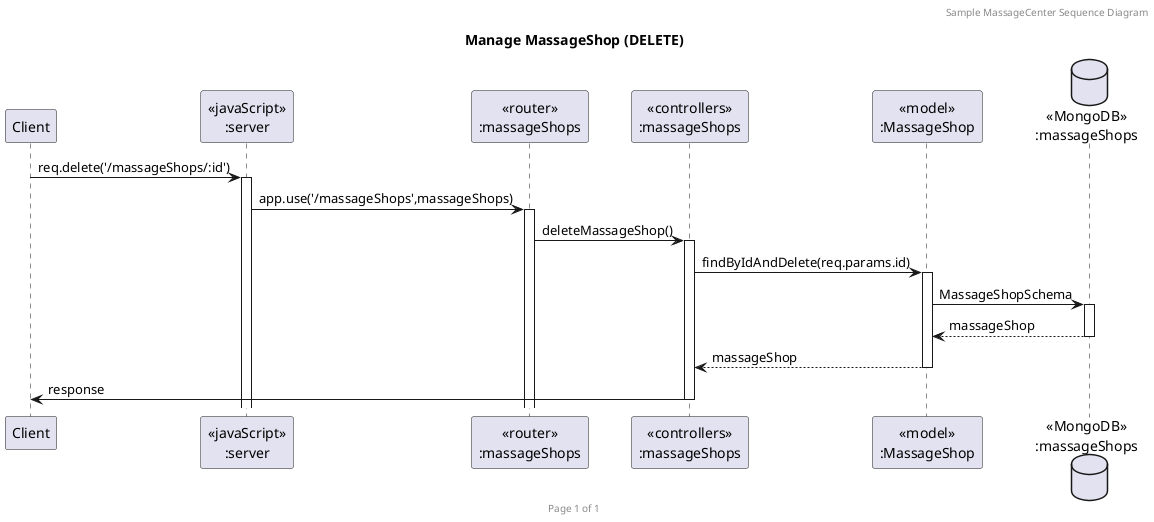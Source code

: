 @startuml Manage MassageShop (DELETE)

header Sample MassageCenter Sequence Diagram
footer Page %page% of %lastpage%
title "Manage MassageShop (DELETE)"

participant "Client" as client
participant "<<javaScript>>\n:server" as server
participant "<<router>>\n:massageShops" as routerMassageShops
participant "<<controllers>>\n:massageShops" as controllersMassageShops
participant "<<model>>\n:MassageShop" as modelMassageShop
database "<<MongoDB>>\n:massageShops" as MassageShopsDatabase

client->server ++:req.delete('/massageShops/:id')
server->routerMassageShops ++:app.use('/massageShops',massageShops)
routerMassageShops -> controllersMassageShops ++:deleteMassageShop()
controllersMassageShops->modelMassageShop ++:findByIdAndDelete(req.params.id)
modelMassageShop ->MassageShopsDatabase ++: MassageShopSchema
MassageShopsDatabase --> modelMassageShop --: massageShop
controllersMassageShops <-- modelMassageShop --: massageShop
controllersMassageShops ->client --:response

@enduml
